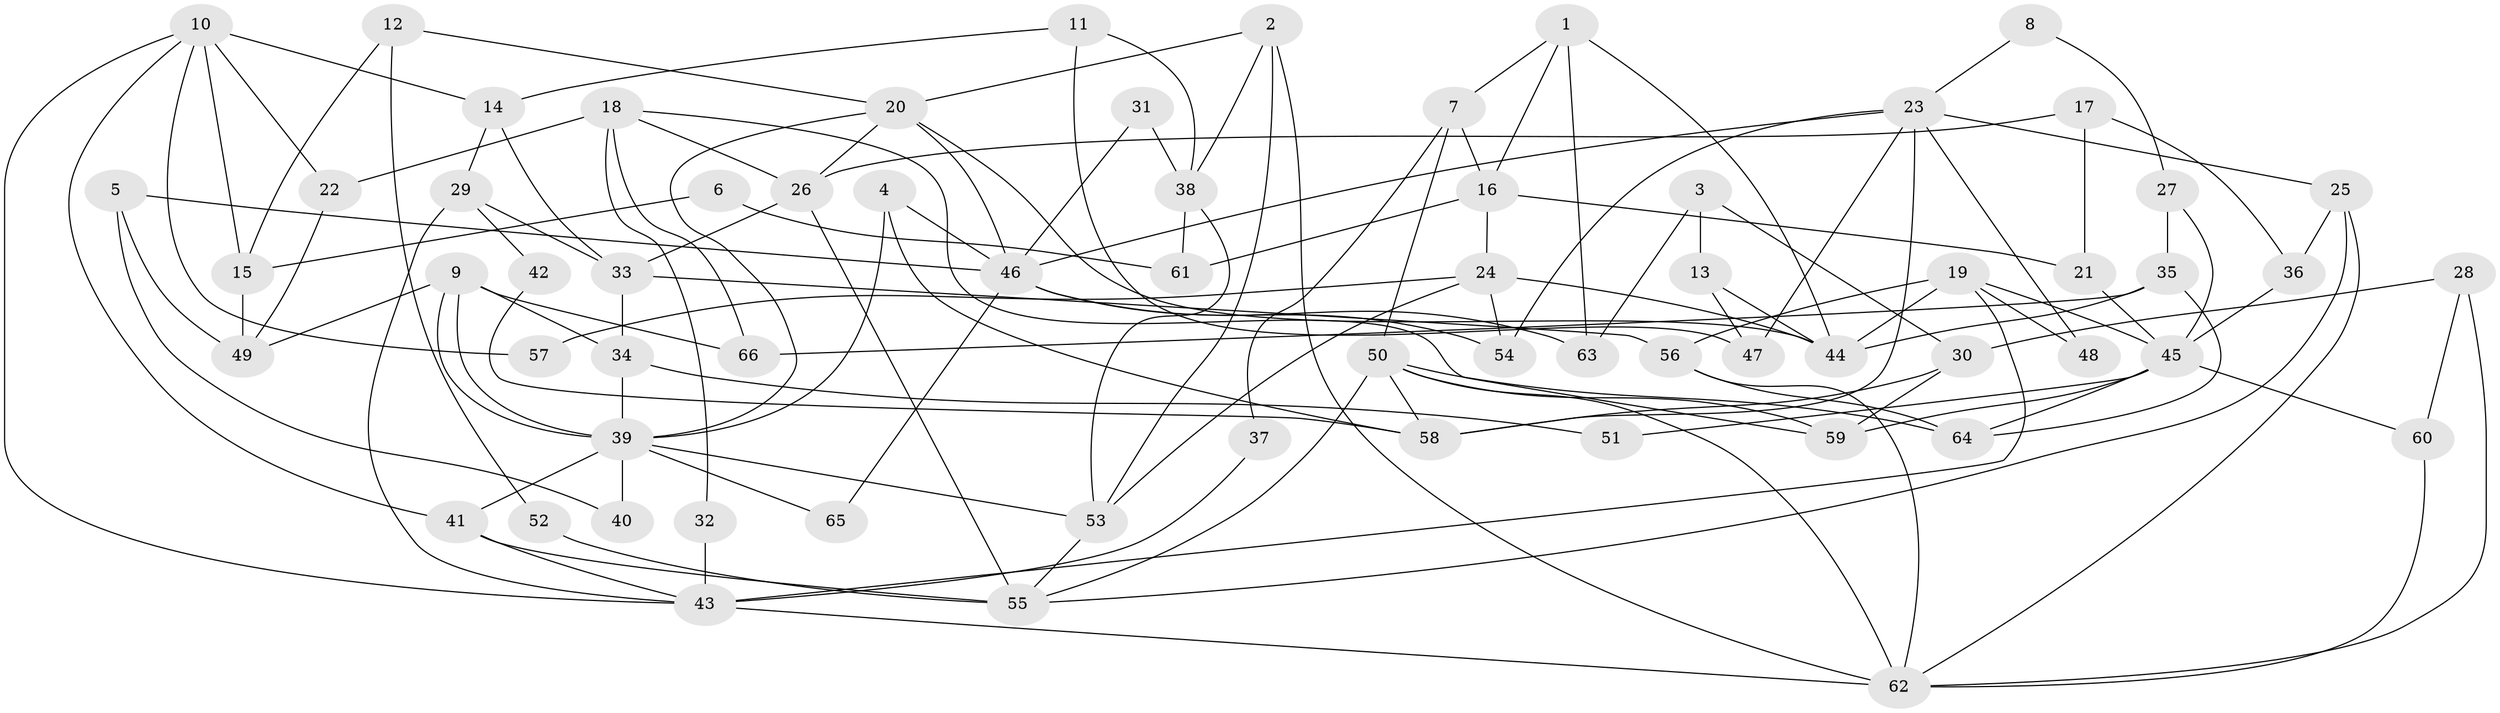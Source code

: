 // coarse degree distribution, {5: 0.075, 4: 0.225, 3: 0.225, 2: 0.075, 7: 0.075, 6: 0.2, 9: 0.075, 8: 0.05}
// Generated by graph-tools (version 1.1) at 2025/37/03/04/25 23:37:08]
// undirected, 66 vertices, 132 edges
graph export_dot {
  node [color=gray90,style=filled];
  1;
  2;
  3;
  4;
  5;
  6;
  7;
  8;
  9;
  10;
  11;
  12;
  13;
  14;
  15;
  16;
  17;
  18;
  19;
  20;
  21;
  22;
  23;
  24;
  25;
  26;
  27;
  28;
  29;
  30;
  31;
  32;
  33;
  34;
  35;
  36;
  37;
  38;
  39;
  40;
  41;
  42;
  43;
  44;
  45;
  46;
  47;
  48;
  49;
  50;
  51;
  52;
  53;
  54;
  55;
  56;
  57;
  58;
  59;
  60;
  61;
  62;
  63;
  64;
  65;
  66;
  1 -- 16;
  1 -- 44;
  1 -- 7;
  1 -- 63;
  2 -- 53;
  2 -- 20;
  2 -- 38;
  2 -- 62;
  3 -- 30;
  3 -- 63;
  3 -- 13;
  4 -- 58;
  4 -- 46;
  4 -- 39;
  5 -- 46;
  5 -- 49;
  5 -- 40;
  6 -- 61;
  6 -- 15;
  7 -- 50;
  7 -- 16;
  7 -- 37;
  8 -- 23;
  8 -- 27;
  9 -- 39;
  9 -- 39;
  9 -- 34;
  9 -- 49;
  9 -- 66;
  10 -- 41;
  10 -- 43;
  10 -- 14;
  10 -- 15;
  10 -- 22;
  10 -- 57;
  11 -- 14;
  11 -- 38;
  11 -- 47;
  12 -- 20;
  12 -- 15;
  12 -- 52;
  13 -- 44;
  13 -- 47;
  14 -- 29;
  14 -- 33;
  15 -- 49;
  16 -- 21;
  16 -- 24;
  16 -- 61;
  17 -- 26;
  17 -- 36;
  17 -- 21;
  18 -- 59;
  18 -- 26;
  18 -- 22;
  18 -- 32;
  18 -- 66;
  19 -- 44;
  19 -- 56;
  19 -- 43;
  19 -- 45;
  19 -- 48;
  20 -- 39;
  20 -- 26;
  20 -- 44;
  20 -- 46;
  21 -- 45;
  22 -- 49;
  23 -- 54;
  23 -- 47;
  23 -- 25;
  23 -- 46;
  23 -- 48;
  23 -- 58;
  24 -- 53;
  24 -- 44;
  24 -- 54;
  24 -- 57;
  25 -- 62;
  25 -- 36;
  25 -- 55;
  26 -- 55;
  26 -- 33;
  27 -- 35;
  27 -- 45;
  28 -- 60;
  28 -- 62;
  28 -- 30;
  29 -- 33;
  29 -- 43;
  29 -- 42;
  30 -- 58;
  30 -- 59;
  31 -- 46;
  31 -- 38;
  32 -- 43;
  33 -- 56;
  33 -- 34;
  34 -- 39;
  34 -- 51;
  35 -- 44;
  35 -- 66;
  35 -- 64;
  36 -- 45;
  37 -- 43;
  38 -- 53;
  38 -- 61;
  39 -- 40;
  39 -- 41;
  39 -- 53;
  39 -- 65;
  41 -- 43;
  41 -- 55;
  42 -- 58;
  43 -- 62;
  45 -- 59;
  45 -- 51;
  45 -- 60;
  45 -- 64;
  46 -- 54;
  46 -- 63;
  46 -- 65;
  50 -- 55;
  50 -- 64;
  50 -- 58;
  50 -- 59;
  50 -- 62;
  52 -- 55;
  53 -- 55;
  56 -- 62;
  56 -- 64;
  60 -- 62;
}
